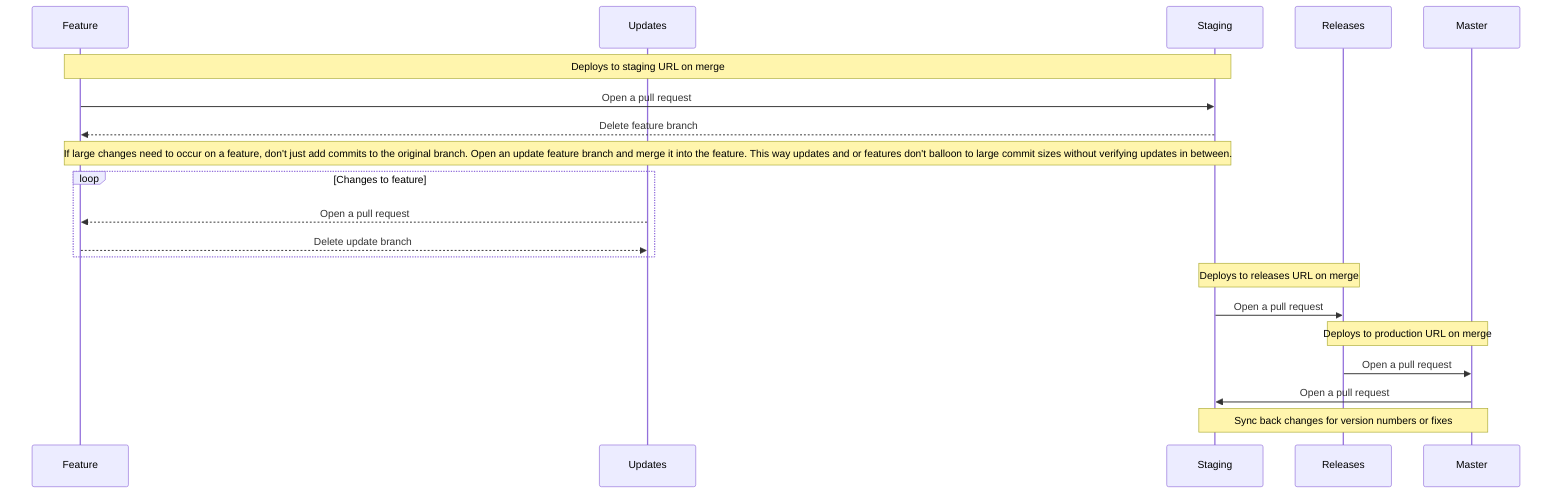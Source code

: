 %% Example of sequence diagram
sequenceDiagram
  participant Feature
  participant Updates
  participant Staging
  participant Releases
  participant Master

  Note over Feature, Staging: Deploys to staging URL on merge

  Feature ->> Staging: Open a pull request
  Staging -->> Feature: Delete feature branch

  Note over Feature, Staging: If large changes need to occur on a feature, don't just add commits to the original branch. Open an update feature branch and merge it into the feature. This way updates and or features don't balloon to large commit sizes without verifying updates in between.
  loop Changes to feature
    Updates -->> Feature: Open a pull request
    Feature -->> Updates: Delete update branch
  end

  Note over Staging, Releases: Deploys to releases URL on merge
  Staging ->> Releases: Open a pull request

  Note over Releases, Master: Deploys to production URL on merge
  Releases ->> Master: Open a pull request

  Master ->> Staging: Open a pull request
  Note over Master, Staging: Sync back changes for version numbers or fixes